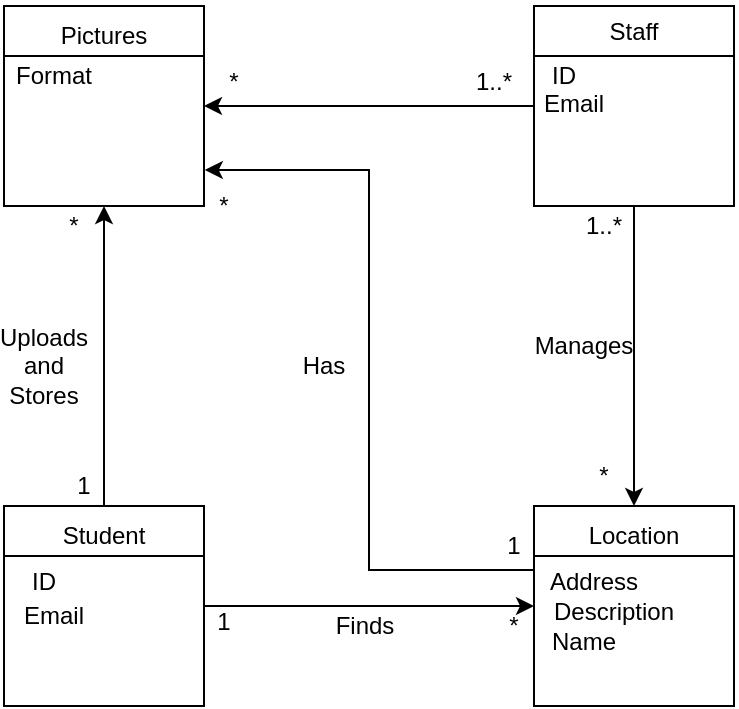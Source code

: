 <mxfile version="24.7.13">
  <diagram name="Page-1" id="LSLwcj7UfilTSNT9eTL4">
    <mxGraphModel grid="1" page="1" gridSize="10" guides="1" tooltips="1" connect="1" arrows="1" fold="1" pageScale="1" pageWidth="850" pageHeight="1100" math="0" shadow="0">
      <root>
        <mxCell id="0" />
        <mxCell id="1" parent="0" />
        <mxCell id="t8ZlyX8RV-qBCHrKQRfq-22" style="edgeStyle=orthogonalEdgeStyle;rounded=0;orthogonalLoop=1;jettySize=auto;html=1;exitX=0.008;exitY=0.32;exitDx=0;exitDy=0;entryX=1.004;entryY=0.82;entryDx=0;entryDy=0;entryPerimeter=0;exitPerimeter=0;" edge="1" parent="1" source="kb6SPoYrshyZcdnbLKiK-1" target="kb6SPoYrshyZcdnbLKiK-2">
          <mxGeometry relative="1" as="geometry" />
        </mxCell>
        <mxCell id="kb6SPoYrshyZcdnbLKiK-1" value="" style="whiteSpace=wrap;html=1;aspect=fixed;" vertex="1" parent="1">
          <mxGeometry x="305" y="290" width="100" height="100" as="geometry" />
        </mxCell>
        <mxCell id="kb6SPoYrshyZcdnbLKiK-2" value="" style="whiteSpace=wrap;html=1;aspect=fixed;" vertex="1" parent="1">
          <mxGeometry x="40" y="40" width="100" height="100" as="geometry" />
        </mxCell>
        <mxCell id="rcWwpOU2PHJGjBlKOGmK-14" style="edgeStyle=orthogonalEdgeStyle;rounded=0;orthogonalLoop=1;jettySize=auto;html=1;exitX=1;exitY=0.5;exitDx=0;exitDy=0;entryX=0;entryY=0.5;entryDx=0;entryDy=0;" edge="1" parent="1" source="kb6SPoYrshyZcdnbLKiK-4" target="kb6SPoYrshyZcdnbLKiK-1">
          <mxGeometry relative="1" as="geometry" />
        </mxCell>
        <mxCell id="kb6SPoYrshyZcdnbLKiK-4" value="" style="whiteSpace=wrap;html=1;aspect=fixed;" vertex="1" parent="1">
          <mxGeometry x="40" y="290" width="100" height="100" as="geometry" />
        </mxCell>
        <mxCell id="rcWwpOU2PHJGjBlKOGmK-20" style="edgeStyle=orthogonalEdgeStyle;rounded=0;orthogonalLoop=1;jettySize=auto;html=1;" edge="1" parent="1" source="kb6SPoYrshyZcdnbLKiK-5" target="kb6SPoYrshyZcdnbLKiK-2">
          <mxGeometry relative="1" as="geometry" />
        </mxCell>
        <mxCell id="rcWwpOU2PHJGjBlKOGmK-23" style="edgeStyle=orthogonalEdgeStyle;rounded=0;orthogonalLoop=1;jettySize=auto;html=1;entryX=0.5;entryY=0;entryDx=0;entryDy=0;" edge="1" parent="1" source="kb6SPoYrshyZcdnbLKiK-5" target="t8ZlyX8RV-qBCHrKQRfq-1">
          <mxGeometry relative="1" as="geometry" />
        </mxCell>
        <mxCell id="kb6SPoYrshyZcdnbLKiK-5" value="" style="whiteSpace=wrap;html=1;aspect=fixed;" vertex="1" parent="1">
          <mxGeometry x="305" y="40" width="100" height="100" as="geometry" />
        </mxCell>
        <mxCell id="t8ZlyX8RV-qBCHrKQRfq-1" value="Location" style="text;html=1;align=center;verticalAlign=middle;whiteSpace=wrap;rounded=0;" vertex="1" parent="1">
          <mxGeometry x="325" y="290" width="60" height="30" as="geometry" />
        </mxCell>
        <mxCell id="t8ZlyX8RV-qBCHrKQRfq-2" value="Student" style="text;html=1;align=center;verticalAlign=middle;whiteSpace=wrap;rounded=0;" vertex="1" parent="1">
          <mxGeometry x="60" y="290" width="60" height="30" as="geometry" />
        </mxCell>
        <mxCell id="t8ZlyX8RV-qBCHrKQRfq-3" value="Staff" style="text;html=1;align=center;verticalAlign=middle;whiteSpace=wrap;rounded=0;" vertex="1" parent="1">
          <mxGeometry x="325" y="37.5" width="60" height="30" as="geometry" />
        </mxCell>
        <mxCell id="t8ZlyX8RV-qBCHrKQRfq-4" value="Pictures" style="text;html=1;align=center;verticalAlign=middle;whiteSpace=wrap;rounded=0;" vertex="1" parent="1">
          <mxGeometry x="60" y="40" width="60" height="30" as="geometry" />
        </mxCell>
        <mxCell id="t8ZlyX8RV-qBCHrKQRfq-5" value="" style="endArrow=none;html=1;rounded=0;exitX=0;exitY=0.25;exitDx=0;exitDy=0;entryX=1;entryY=0.25;entryDx=0;entryDy=0;" edge="1" parent="1" source="kb6SPoYrshyZcdnbLKiK-5" target="kb6SPoYrshyZcdnbLKiK-5">
          <mxGeometry width="50" height="50" relative="1" as="geometry">
            <mxPoint x="400" y="300" as="sourcePoint" />
            <mxPoint x="340" y="230" as="targetPoint" />
          </mxGeometry>
        </mxCell>
        <mxCell id="t8ZlyX8RV-qBCHrKQRfq-7" value="" style="endArrow=none;html=1;rounded=0;exitX=0;exitY=0.25;exitDx=0;exitDy=0;entryX=1;entryY=0.25;entryDx=0;entryDy=0;" edge="1" parent="1" source="kb6SPoYrshyZcdnbLKiK-4" target="kb6SPoYrshyZcdnbLKiK-4">
          <mxGeometry width="50" height="50" relative="1" as="geometry">
            <mxPoint x="80" y="223" as="sourcePoint" />
            <mxPoint x="180" y="225" as="targetPoint" />
            <Array as="points" />
          </mxGeometry>
        </mxCell>
        <mxCell id="t8ZlyX8RV-qBCHrKQRfq-10" value="" style="endArrow=none;html=1;rounded=0;exitX=0;exitY=0.25;exitDx=0;exitDy=0;entryX=1;entryY=0.25;entryDx=0;entryDy=0;" edge="1" parent="1" source="kb6SPoYrshyZcdnbLKiK-2" target="kb6SPoYrshyZcdnbLKiK-2">
          <mxGeometry width="50" height="50" relative="1" as="geometry">
            <mxPoint x="290" y="110" as="sourcePoint" />
            <mxPoint x="340" y="60" as="targetPoint" />
          </mxGeometry>
        </mxCell>
        <mxCell id="t8ZlyX8RV-qBCHrKQRfq-11" value="" style="endArrow=none;html=1;rounded=0;exitX=0;exitY=0.25;exitDx=0;exitDy=0;entryX=1;entryY=0.25;entryDx=0;entryDy=0;" edge="1" parent="1" source="kb6SPoYrshyZcdnbLKiK-1" target="kb6SPoYrshyZcdnbLKiK-1">
          <mxGeometry width="50" height="50" relative="1" as="geometry">
            <mxPoint x="400" y="300" as="sourcePoint" />
            <mxPoint x="450" y="250" as="targetPoint" />
          </mxGeometry>
        </mxCell>
        <mxCell id="t8ZlyX8RV-qBCHrKQRfq-17" value="ID" style="text;html=1;align=center;verticalAlign=middle;whiteSpace=wrap;rounded=0;" vertex="1" parent="1">
          <mxGeometry x="40" y="317.5" width="40" height="20" as="geometry" />
        </mxCell>
        <mxCell id="t8ZlyX8RV-qBCHrKQRfq-18" value="Email" style="text;html=1;align=center;verticalAlign=middle;whiteSpace=wrap;rounded=0;" vertex="1" parent="1">
          <mxGeometry x="45" y="340" width="40" height="10" as="geometry" />
        </mxCell>
        <mxCell id="t8ZlyX8RV-qBCHrKQRfq-20" value="1" style="text;html=1;align=center;verticalAlign=middle;whiteSpace=wrap;rounded=0;" vertex="1" parent="1">
          <mxGeometry x="50" y="265" width="60" height="30" as="geometry" />
        </mxCell>
        <mxCell id="t8ZlyX8RV-qBCHrKQRfq-21" value="*" style="text;html=1;align=center;verticalAlign=middle;whiteSpace=wrap;rounded=0;" vertex="1" parent="1">
          <mxGeometry x="65" y="140" width="20" height="20" as="geometry" />
        </mxCell>
        <mxCell id="t8ZlyX8RV-qBCHrKQRfq-23" value="1" style="text;html=1;align=center;verticalAlign=middle;whiteSpace=wrap;rounded=0;" vertex="1" parent="1">
          <mxGeometry x="285" y="300" width="20" height="20" as="geometry" />
        </mxCell>
        <mxCell id="t8ZlyX8RV-qBCHrKQRfq-24" value="*" style="text;html=1;align=center;verticalAlign=middle;whiteSpace=wrap;rounded=0;" vertex="1" parent="1">
          <mxGeometry x="140" y="130" width="20" height="20" as="geometry" />
        </mxCell>
        <mxCell id="t8ZlyX8RV-qBCHrKQRfq-26" value="1..*" style="text;html=1;align=center;verticalAlign=middle;whiteSpace=wrap;rounded=0;" vertex="1" parent="1">
          <mxGeometry x="325" y="140" width="30" height="20" as="geometry" />
        </mxCell>
        <mxCell id="t8ZlyX8RV-qBCHrKQRfq-27" value="*" style="text;html=1;align=center;verticalAlign=middle;whiteSpace=wrap;rounded=0;" vertex="1" parent="1">
          <mxGeometry x="330" y="265" width="20" height="20" as="geometry" />
        </mxCell>
        <mxCell id="rcWwpOU2PHJGjBlKOGmK-8" value="" style="edgeStyle=orthogonalEdgeStyle;rounded=0;orthogonalLoop=1;jettySize=auto;html=1;entryX=0.5;entryY=1;entryDx=0;entryDy=0;exitX=0.5;exitY=0;exitDx=0;exitDy=0;" edge="1" parent="1" source="t8ZlyX8RV-qBCHrKQRfq-2" target="kb6SPoYrshyZcdnbLKiK-2">
          <mxGeometry relative="1" as="geometry" />
        </mxCell>
        <mxCell id="t8ZlyX8RV-qBCHrKQRfq-28" value="Uploads and Stores" style="text;html=1;align=center;verticalAlign=middle;whiteSpace=wrap;rounded=0;" vertex="1" parent="1">
          <mxGeometry x="40" y="210" width="40" height="20" as="geometry" />
        </mxCell>
        <mxCell id="t8ZlyX8RV-qBCHrKQRfq-29" value="Has" style="text;html=1;align=center;verticalAlign=middle;whiteSpace=wrap;rounded=0;" vertex="1" parent="1">
          <mxGeometry x="180" y="210" width="40" height="20" as="geometry" />
        </mxCell>
        <mxCell id="t8ZlyX8RV-qBCHrKQRfq-30" value="Manages" style="text;html=1;align=center;verticalAlign=middle;whiteSpace=wrap;rounded=0;" vertex="1" parent="1">
          <mxGeometry x="305" y="200" width="50" height="20" as="geometry" />
        </mxCell>
        <mxCell id="rcWwpOU2PHJGjBlKOGmK-1" value="Description" style="text;html=1;align=center;verticalAlign=middle;whiteSpace=wrap;rounded=0;" vertex="1" parent="1">
          <mxGeometry x="325" y="335" width="40" height="15" as="geometry" />
        </mxCell>
        <mxCell id="rcWwpOU2PHJGjBlKOGmK-3" value="Name" style="text;html=1;align=center;verticalAlign=middle;whiteSpace=wrap;rounded=0;" vertex="1" parent="1">
          <mxGeometry x="305" y="352.5" width="50" height="10" as="geometry" />
        </mxCell>
        <mxCell id="rcWwpOU2PHJGjBlKOGmK-4" value="Address" style="text;html=1;align=center;verticalAlign=middle;whiteSpace=wrap;rounded=0;" vertex="1" parent="1">
          <mxGeometry x="310" y="317.5" width="50" height="20" as="geometry" />
        </mxCell>
        <mxCell id="rcWwpOU2PHJGjBlKOGmK-5" value="ID" style="text;html=1;align=center;verticalAlign=middle;whiteSpace=wrap;rounded=0;" vertex="1" parent="1">
          <mxGeometry x="305" y="70" width="30" height="10" as="geometry" />
        </mxCell>
        <mxCell id="rcWwpOU2PHJGjBlKOGmK-11" value="Email" style="text;html=1;align=center;verticalAlign=middle;whiteSpace=wrap;rounded=0;" vertex="1" parent="1">
          <mxGeometry x="310" y="85" width="30" height="7.5" as="geometry" />
        </mxCell>
        <mxCell id="rcWwpOU2PHJGjBlKOGmK-12" value="Format" style="text;html=1;align=center;verticalAlign=middle;whiteSpace=wrap;rounded=0;" vertex="1" parent="1">
          <mxGeometry x="40" y="65" width="50" height="20" as="geometry" />
        </mxCell>
        <mxCell id="rcWwpOU2PHJGjBlKOGmK-15" value="Finds" style="text;html=1;align=center;verticalAlign=middle;whiteSpace=wrap;rounded=0;" vertex="1" parent="1">
          <mxGeometry x="197.5" y="340" width="45" height="20" as="geometry" />
        </mxCell>
        <mxCell id="rcWwpOU2PHJGjBlKOGmK-16" value="1" style="text;html=1;align=center;verticalAlign=middle;whiteSpace=wrap;rounded=0;" vertex="1" parent="1">
          <mxGeometry x="140" y="342.5" width="20" height="10" as="geometry" />
        </mxCell>
        <mxCell id="rcWwpOU2PHJGjBlKOGmK-17" value="*" style="text;html=1;align=center;verticalAlign=middle;whiteSpace=wrap;rounded=0;" vertex="1" parent="1">
          <mxGeometry x="285" y="340" width="20" height="20" as="geometry" />
        </mxCell>
        <mxCell id="rcWwpOU2PHJGjBlKOGmK-18" value="1..*" style="text;html=1;align=center;verticalAlign=middle;whiteSpace=wrap;rounded=0;" vertex="1" parent="1">
          <mxGeometry x="270" y="67.5" width="30" height="20" as="geometry" />
        </mxCell>
        <mxCell id="rcWwpOU2PHJGjBlKOGmK-21" value="*" style="text;html=1;align=center;verticalAlign=middle;whiteSpace=wrap;rounded=0;" vertex="1" parent="1">
          <mxGeometry x="145" y="72.5" width="20" height="10" as="geometry" />
        </mxCell>
      </root>
    </mxGraphModel>
  </diagram>
</mxfile>
